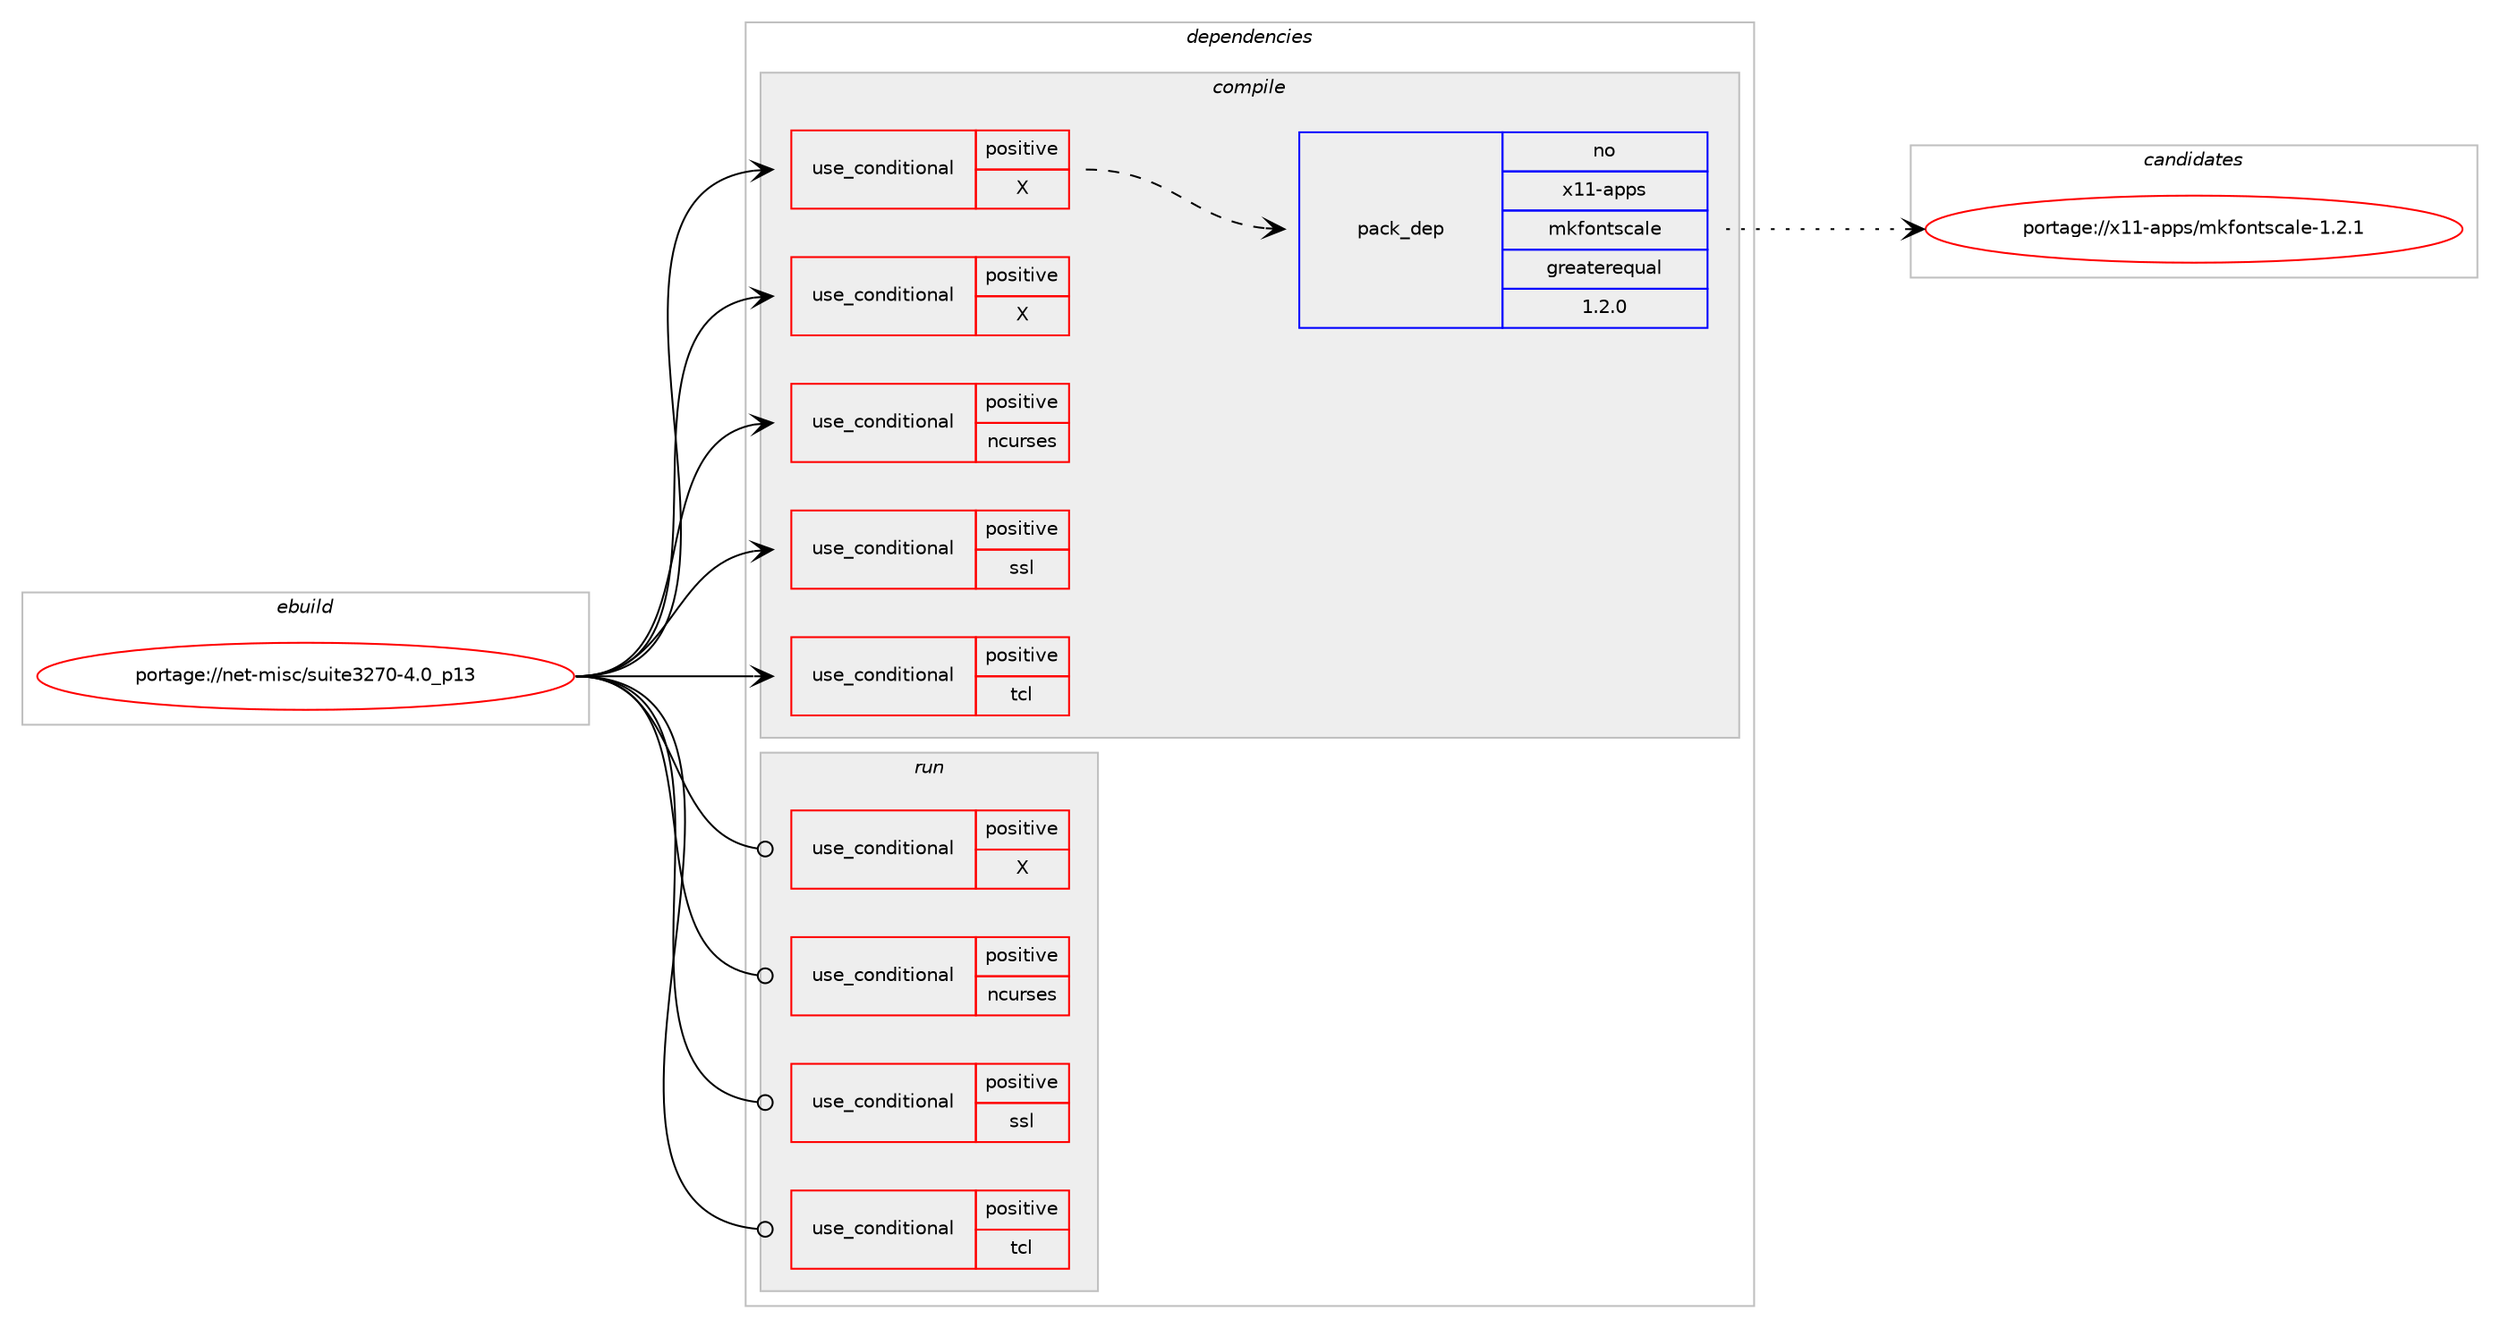 digraph prolog {

# *************
# Graph options
# *************

newrank=true;
concentrate=true;
compound=true;
graph [rankdir=LR,fontname=Helvetica,fontsize=10,ranksep=1.5];#, ranksep=2.5, nodesep=0.2];
edge  [arrowhead=vee];
node  [fontname=Helvetica,fontsize=10];

# **********
# The ebuild
# **********

subgraph cluster_leftcol {
color=gray;
rank=same;
label=<<i>ebuild</i>>;
id [label="portage://net-misc/suite3270-4.0_p13", color=red, width=4, href="../net-misc/suite3270-4.0_p13.svg"];
}

# ****************
# The dependencies
# ****************

subgraph cluster_midcol {
color=gray;
label=<<i>dependencies</i>>;
subgraph cluster_compile {
fillcolor="#eeeeee";
style=filled;
label=<<i>compile</i>>;
subgraph cond233 {
dependency448 [label=<<TABLE BORDER="0" CELLBORDER="1" CELLSPACING="0" CELLPADDING="4"><TR><TD ROWSPAN="3" CELLPADDING="10">use_conditional</TD></TR><TR><TD>positive</TD></TR><TR><TD>X</TD></TR></TABLE>>, shape=none, color=red];
# *** BEGIN UNKNOWN DEPENDENCY TYPE (TODO) ***
# dependency448 -> package_dependency(portage://net-misc/suite3270-4.0_p13,install,no,x11-base,xorg-proto,none,[,,],[],[])
# *** END UNKNOWN DEPENDENCY TYPE (TODO) ***

# *** BEGIN UNKNOWN DEPENDENCY TYPE (TODO) ***
# dependency448 -> package_dependency(portage://net-misc/suite3270-4.0_p13,install,no,x11-misc,xbitmaps,none,[,,],[],[])
# *** END UNKNOWN DEPENDENCY TYPE (TODO) ***

# *** BEGIN UNKNOWN DEPENDENCY TYPE (TODO) ***
# dependency448 -> package_dependency(portage://net-misc/suite3270-4.0_p13,install,no,app-text,rman,none,[,,],[],[])
# *** END UNKNOWN DEPENDENCY TYPE (TODO) ***

subgraph pack212 {
dependency449 [label=<<TABLE BORDER="0" CELLBORDER="1" CELLSPACING="0" CELLPADDING="4" WIDTH="220"><TR><TD ROWSPAN="6" CELLPADDING="30">pack_dep</TD></TR><TR><TD WIDTH="110">no</TD></TR><TR><TD>x11-apps</TD></TR><TR><TD>mkfontscale</TD></TR><TR><TD>greaterequal</TD></TR><TR><TD>1.2.0</TD></TR></TABLE>>, shape=none, color=blue];
}
dependency448:e -> dependency449:w [weight=20,style="dashed",arrowhead="vee"];
# *** BEGIN UNKNOWN DEPENDENCY TYPE (TODO) ***
# dependency448 -> package_dependency(portage://net-misc/suite3270-4.0_p13,install,no,x11-apps,bdftopcf,none,[,,],[],[])
# *** END UNKNOWN DEPENDENCY TYPE (TODO) ***

}
id:e -> dependency448:w [weight=20,style="solid",arrowhead="vee"];
subgraph cond234 {
dependency450 [label=<<TABLE BORDER="0" CELLBORDER="1" CELLSPACING="0" CELLPADDING="4"><TR><TD ROWSPAN="3" CELLPADDING="10">use_conditional</TD></TR><TR><TD>positive</TD></TR><TR><TD>X</TD></TR></TABLE>>, shape=none, color=red];
# *** BEGIN UNKNOWN DEPENDENCY TYPE (TODO) ***
# dependency450 -> package_dependency(portage://net-misc/suite3270-4.0_p13,install,no,x11-libs,libX11,none,[,,],[],[])
# *** END UNKNOWN DEPENDENCY TYPE (TODO) ***

# *** BEGIN UNKNOWN DEPENDENCY TYPE (TODO) ***
# dependency450 -> package_dependency(portage://net-misc/suite3270-4.0_p13,install,no,x11-libs,libXaw,none,[,,],[],[])
# *** END UNKNOWN DEPENDENCY TYPE (TODO) ***

# *** BEGIN UNKNOWN DEPENDENCY TYPE (TODO) ***
# dependency450 -> package_dependency(portage://net-misc/suite3270-4.0_p13,install,no,x11-libs,libXmu,none,[,,],[],[])
# *** END UNKNOWN DEPENDENCY TYPE (TODO) ***

# *** BEGIN UNKNOWN DEPENDENCY TYPE (TODO) ***
# dependency450 -> package_dependency(portage://net-misc/suite3270-4.0_p13,install,no,x11-libs,libXt,none,[,,],[],[])
# *** END UNKNOWN DEPENDENCY TYPE (TODO) ***

}
id:e -> dependency450:w [weight=20,style="solid",arrowhead="vee"];
subgraph cond235 {
dependency451 [label=<<TABLE BORDER="0" CELLBORDER="1" CELLSPACING="0" CELLPADDING="4"><TR><TD ROWSPAN="3" CELLPADDING="10">use_conditional</TD></TR><TR><TD>positive</TD></TR><TR><TD>ncurses</TD></TR></TABLE>>, shape=none, color=red];
# *** BEGIN UNKNOWN DEPENDENCY TYPE (TODO) ***
# dependency451 -> package_dependency(portage://net-misc/suite3270-4.0_p13,install,no,sys-libs,ncurses,none,[,,],any_same_slot,[])
# *** END UNKNOWN DEPENDENCY TYPE (TODO) ***

# *** BEGIN UNKNOWN DEPENDENCY TYPE (TODO) ***
# dependency451 -> package_dependency(portage://net-misc/suite3270-4.0_p13,install,no,sys-libs,readline,none,[,,],[slot(0),equal],[])
# *** END UNKNOWN DEPENDENCY TYPE (TODO) ***

}
id:e -> dependency451:w [weight=20,style="solid",arrowhead="vee"];
subgraph cond236 {
dependency452 [label=<<TABLE BORDER="0" CELLBORDER="1" CELLSPACING="0" CELLPADDING="4"><TR><TD ROWSPAN="3" CELLPADDING="10">use_conditional</TD></TR><TR><TD>positive</TD></TR><TR><TD>ssl</TD></TR></TABLE>>, shape=none, color=red];
# *** BEGIN UNKNOWN DEPENDENCY TYPE (TODO) ***
# dependency452 -> package_dependency(portage://net-misc/suite3270-4.0_p13,install,no,dev-libs,openssl,none,[,,],[slot(0),equal],[])
# *** END UNKNOWN DEPENDENCY TYPE (TODO) ***

}
id:e -> dependency452:w [weight=20,style="solid",arrowhead="vee"];
subgraph cond237 {
dependency453 [label=<<TABLE BORDER="0" CELLBORDER="1" CELLSPACING="0" CELLPADDING="4"><TR><TD ROWSPAN="3" CELLPADDING="10">use_conditional</TD></TR><TR><TD>positive</TD></TR><TR><TD>tcl</TD></TR></TABLE>>, shape=none, color=red];
# *** BEGIN UNKNOWN DEPENDENCY TYPE (TODO) ***
# dependency453 -> package_dependency(portage://net-misc/suite3270-4.0_p13,install,no,dev-lang,tcl,none,[,,],[slot(0)],[])
# *** END UNKNOWN DEPENDENCY TYPE (TODO) ***

}
id:e -> dependency453:w [weight=20,style="solid",arrowhead="vee"];
}
subgraph cluster_compileandrun {
fillcolor="#eeeeee";
style=filled;
label=<<i>compile and run</i>>;
}
subgraph cluster_run {
fillcolor="#eeeeee";
style=filled;
label=<<i>run</i>>;
subgraph cond238 {
dependency454 [label=<<TABLE BORDER="0" CELLBORDER="1" CELLSPACING="0" CELLPADDING="4"><TR><TD ROWSPAN="3" CELLPADDING="10">use_conditional</TD></TR><TR><TD>positive</TD></TR><TR><TD>X</TD></TR></TABLE>>, shape=none, color=red];
# *** BEGIN UNKNOWN DEPENDENCY TYPE (TODO) ***
# dependency454 -> package_dependency(portage://net-misc/suite3270-4.0_p13,run,no,x11-libs,libX11,none,[,,],[],[])
# *** END UNKNOWN DEPENDENCY TYPE (TODO) ***

# *** BEGIN UNKNOWN DEPENDENCY TYPE (TODO) ***
# dependency454 -> package_dependency(portage://net-misc/suite3270-4.0_p13,run,no,x11-libs,libXaw,none,[,,],[],[])
# *** END UNKNOWN DEPENDENCY TYPE (TODO) ***

# *** BEGIN UNKNOWN DEPENDENCY TYPE (TODO) ***
# dependency454 -> package_dependency(portage://net-misc/suite3270-4.0_p13,run,no,x11-libs,libXmu,none,[,,],[],[])
# *** END UNKNOWN DEPENDENCY TYPE (TODO) ***

# *** BEGIN UNKNOWN DEPENDENCY TYPE (TODO) ***
# dependency454 -> package_dependency(portage://net-misc/suite3270-4.0_p13,run,no,x11-libs,libXt,none,[,,],[],[])
# *** END UNKNOWN DEPENDENCY TYPE (TODO) ***

}
id:e -> dependency454:w [weight=20,style="solid",arrowhead="odot"];
subgraph cond239 {
dependency455 [label=<<TABLE BORDER="0" CELLBORDER="1" CELLSPACING="0" CELLPADDING="4"><TR><TD ROWSPAN="3" CELLPADDING="10">use_conditional</TD></TR><TR><TD>positive</TD></TR><TR><TD>ncurses</TD></TR></TABLE>>, shape=none, color=red];
# *** BEGIN UNKNOWN DEPENDENCY TYPE (TODO) ***
# dependency455 -> package_dependency(portage://net-misc/suite3270-4.0_p13,run,no,sys-libs,ncurses,none,[,,],any_same_slot,[])
# *** END UNKNOWN DEPENDENCY TYPE (TODO) ***

# *** BEGIN UNKNOWN DEPENDENCY TYPE (TODO) ***
# dependency455 -> package_dependency(portage://net-misc/suite3270-4.0_p13,run,no,sys-libs,readline,none,[,,],[slot(0),equal],[])
# *** END UNKNOWN DEPENDENCY TYPE (TODO) ***

}
id:e -> dependency455:w [weight=20,style="solid",arrowhead="odot"];
subgraph cond240 {
dependency456 [label=<<TABLE BORDER="0" CELLBORDER="1" CELLSPACING="0" CELLPADDING="4"><TR><TD ROWSPAN="3" CELLPADDING="10">use_conditional</TD></TR><TR><TD>positive</TD></TR><TR><TD>ssl</TD></TR></TABLE>>, shape=none, color=red];
# *** BEGIN UNKNOWN DEPENDENCY TYPE (TODO) ***
# dependency456 -> package_dependency(portage://net-misc/suite3270-4.0_p13,run,no,dev-libs,openssl,none,[,,],[slot(0),equal],[])
# *** END UNKNOWN DEPENDENCY TYPE (TODO) ***

}
id:e -> dependency456:w [weight=20,style="solid",arrowhead="odot"];
subgraph cond241 {
dependency457 [label=<<TABLE BORDER="0" CELLBORDER="1" CELLSPACING="0" CELLPADDING="4"><TR><TD ROWSPAN="3" CELLPADDING="10">use_conditional</TD></TR><TR><TD>positive</TD></TR><TR><TD>tcl</TD></TR></TABLE>>, shape=none, color=red];
# *** BEGIN UNKNOWN DEPENDENCY TYPE (TODO) ***
# dependency457 -> package_dependency(portage://net-misc/suite3270-4.0_p13,run,no,dev-lang,tcl,none,[,,],[slot(0)],[])
# *** END UNKNOWN DEPENDENCY TYPE (TODO) ***

}
id:e -> dependency457:w [weight=20,style="solid",arrowhead="odot"];
}
}

# **************
# The candidates
# **************

subgraph cluster_choices {
rank=same;
color=gray;
label=<<i>candidates</i>>;

subgraph choice212 {
color=black;
nodesep=1;
choice12049494597112112115471091071021111101161159997108101454946504649 [label="portage://x11-apps/mkfontscale-1.2.1", color=red, width=4,href="../x11-apps/mkfontscale-1.2.1.svg"];
dependency449:e -> choice12049494597112112115471091071021111101161159997108101454946504649:w [style=dotted,weight="100"];
}
}

}
